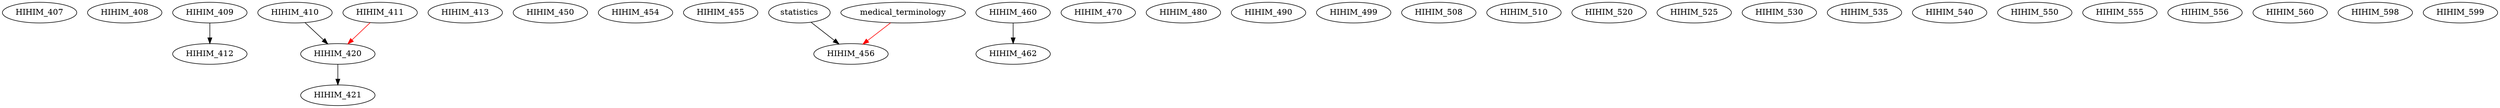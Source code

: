 digraph G {
    HIHIM_407;
    HIHIM_408;
    HIHIM_409;
    HIHIM_410;
    edge [color=black];
    HIHIM_409 -> HIHIM_412;
    HIHIM_413;
    edge [color=black];
    HIHIM_410 -> HIHIM_420;
    edge [color=red];
    HIHIM_411 -> HIHIM_420;
    edge [color=black];
    HIHIM_420 -> HIHIM_421;
    HIHIM_450;
    HIHIM_454;
    HIHIM_455;
    edge [color=black];
    statistics -> HIHIM_456;
    edge [color=red];
    medical_terminology -> HIHIM_456;
    HIHIM_460;
    edge [color=black];
    HIHIM_460 -> HIHIM_462;
    HIHIM_470;
    HIHIM_480;
    HIHIM_490;
    HIHIM_499;
    HIHIM_508;
    HIHIM_510;
    HIHIM_520;
    HIHIM_525;
    HIHIM_530;
    HIHIM_535;
    HIHIM_540;
    HIHIM_550;
    HIHIM_555;
    HIHIM_556;
    HIHIM_560;
    HIHIM_598;
    HIHIM_599;
}

